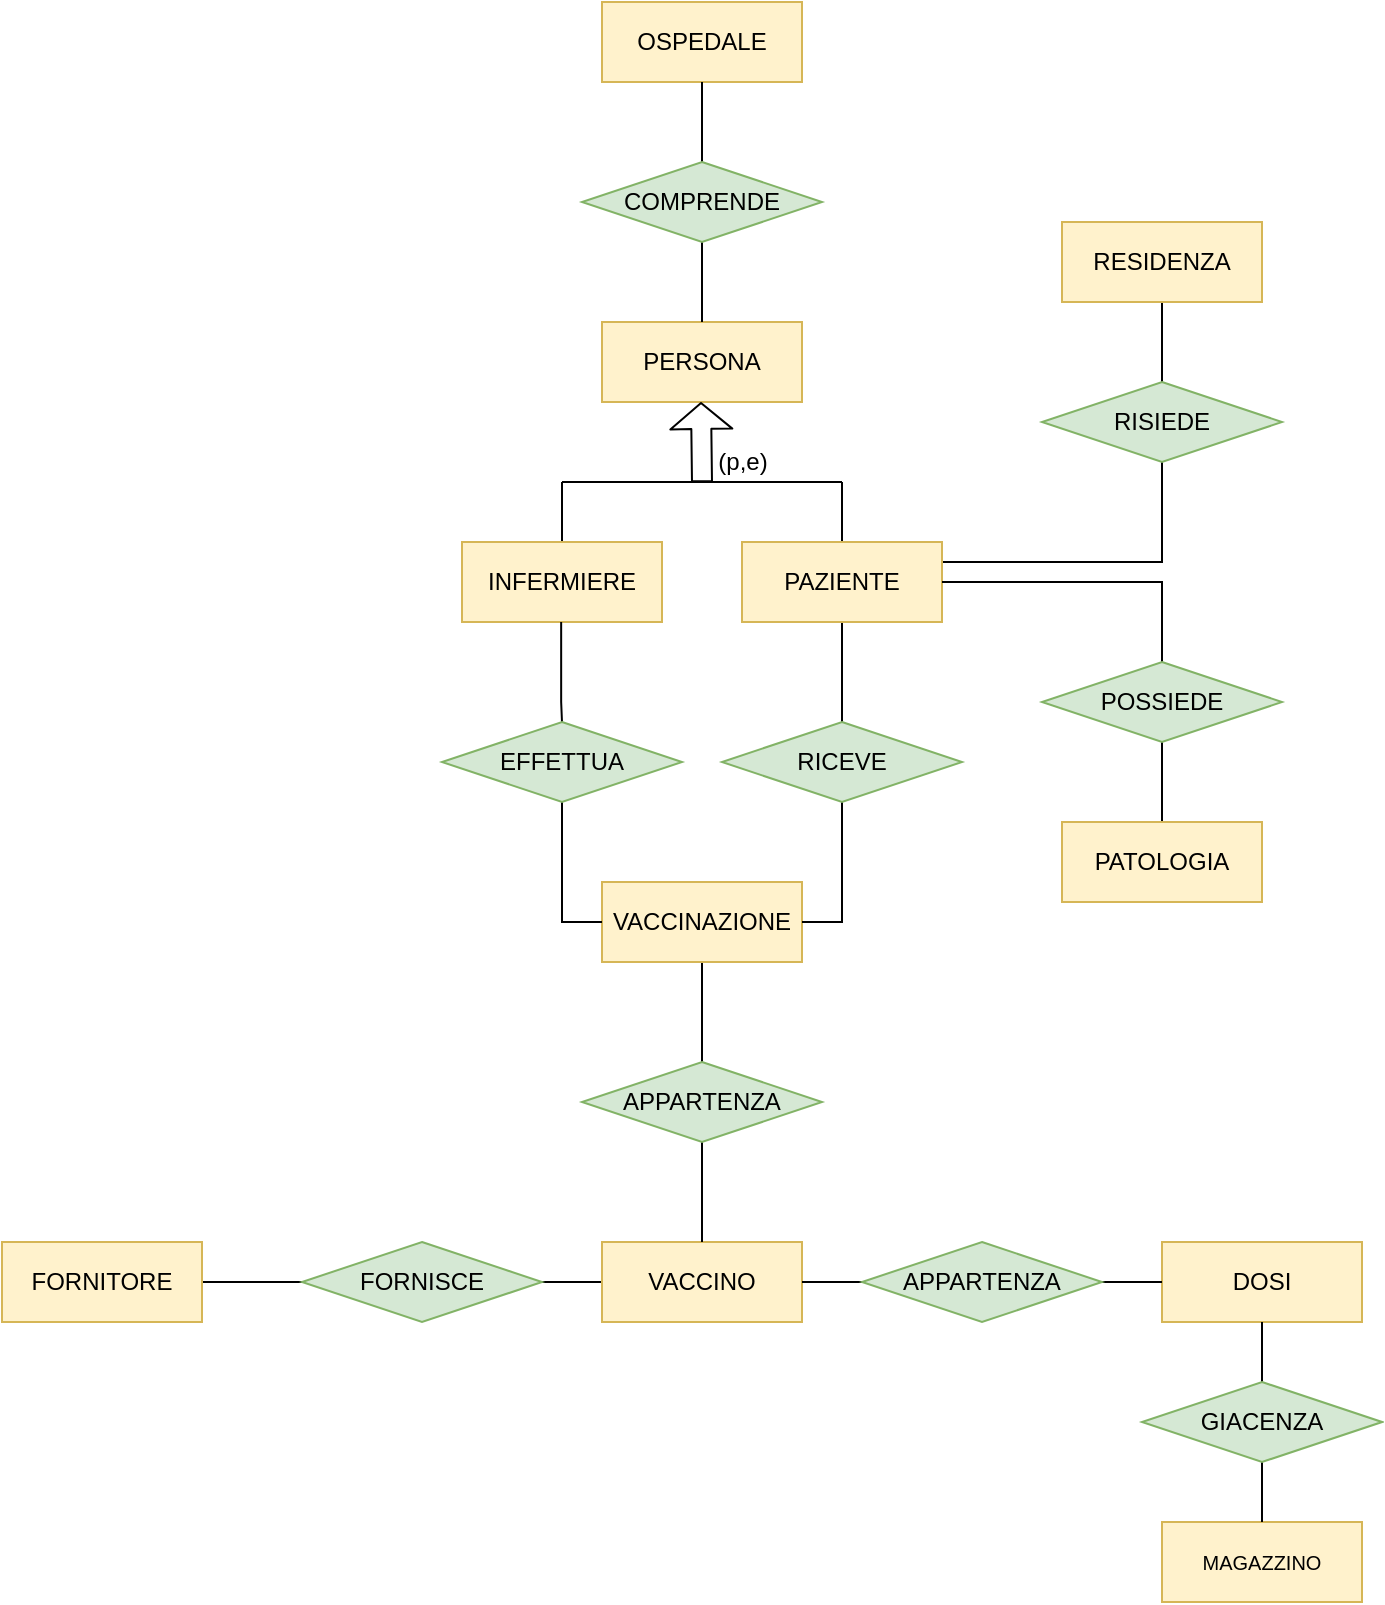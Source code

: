 <mxfile version="14.7.2" type="device"><diagram id="QwpxRbHj5w97bFRUTBR_" name="Page-1"><mxGraphModel dx="1038" dy="529" grid="1" gridSize="10" guides="1" tooltips="1" connect="1" arrows="1" fold="1" page="1" pageScale="1" pageWidth="827" pageHeight="1169" math="0" shadow="0"><root><mxCell id="0"/><mxCell id="1" parent="0"/><mxCell id="Xe21kcsSuxjwZ7p5yo0--1" value="PERSONA" style="whiteSpace=wrap;html=1;align=center;fillColor=#fff2cc;strokeColor=#d6b656;" parent="1" vertex="1"><mxGeometry x="350" y="250" width="100" height="40" as="geometry"/></mxCell><mxCell id="Xe21kcsSuxjwZ7p5yo0--44" value="&lt;font style=&quot;font-size: 12px&quot;&gt;OSPEDALE&lt;/font&gt;" style="whiteSpace=wrap;html=1;align=center;fontSize=9;fillColor=#fff2cc;strokeColor=#d6b656;" parent="1" vertex="1"><mxGeometry x="350" y="90" width="100" height="40" as="geometry"/></mxCell><mxCell id="Xe21kcsSuxjwZ7p5yo0--62" value="" style="shape=flexArrow;endArrow=classic;html=1;fontSize=9;endSize=4;" parent="1" edge="1"><mxGeometry width="50" height="50" relative="1" as="geometry"><mxPoint x="400" y="330" as="sourcePoint"/><mxPoint x="399.5" y="290" as="targetPoint"/></mxGeometry></mxCell><mxCell id="Xe21kcsSuxjwZ7p5yo0--63" value="" style="endArrow=none;html=1;fontSize=9;endSize=4;" parent="1" edge="1"><mxGeometry width="50" height="50" relative="1" as="geometry"><mxPoint x="330" y="330" as="sourcePoint"/><mxPoint x="470" y="330" as="targetPoint"/></mxGeometry></mxCell><mxCell id="Xe21kcsSuxjwZ7p5yo0--64" value="(p,e)" style="text;html=1;align=center;verticalAlign=middle;resizable=0;points=[];autosize=1;strokeColor=none;fontSize=12;" parent="1" vertex="1"><mxGeometry x="400" y="310" width="40" height="20" as="geometry"/></mxCell><mxCell id="Xe21kcsSuxjwZ7p5yo0--65" value="" style="endArrow=none;html=1;fontSize=12;endSize=4;" parent="1" edge="1"><mxGeometry width="50" height="50" relative="1" as="geometry"><mxPoint x="330" y="360" as="sourcePoint"/><mxPoint x="330" y="330" as="targetPoint"/><Array as="points"><mxPoint x="330" y="360"/></Array></mxGeometry></mxCell><mxCell id="Xe21kcsSuxjwZ7p5yo0--66" value="" style="endArrow=none;html=1;fontSize=12;endSize=4;" parent="1" edge="1"><mxGeometry width="50" height="50" relative="1" as="geometry"><mxPoint x="470" y="360" as="sourcePoint"/><mxPoint x="470" y="330" as="targetPoint"/><Array as="points"><mxPoint x="470" y="360"/></Array></mxGeometry></mxCell><mxCell id="Xe21kcsSuxjwZ7p5yo0--67" value="INFERMIERE" style="whiteSpace=wrap;html=1;align=center;fontSize=12;fillColor=#fff2cc;strokeColor=#d6b656;" parent="1" vertex="1"><mxGeometry x="280" y="360" width="100" height="40" as="geometry"/></mxCell><mxCell id="CdcIzGMXs0MId1UQs4R_-138" style="edgeStyle=orthogonalEdgeStyle;rounded=0;orthogonalLoop=1;jettySize=auto;html=1;exitX=0.5;exitY=1;exitDx=0;exitDy=0;entryX=0.5;entryY=0;entryDx=0;entryDy=0;endArrow=none;endFill=0;" parent="1" source="Xe21kcsSuxjwZ7p5yo0--69" target="CdcIzGMXs0MId1UQs4R_-136" edge="1"><mxGeometry relative="1" as="geometry"/></mxCell><mxCell id="AElARZ3GsdvuOjDlt3sg-101" style="edgeStyle=orthogonalEdgeStyle;rounded=0;orthogonalLoop=1;jettySize=auto;html=1;exitX=0.75;exitY=0;exitDx=0;exitDy=0;endArrow=none;endFill=0;entryX=0.5;entryY=1;entryDx=0;entryDy=0;" parent="1" source="Xe21kcsSuxjwZ7p5yo0--69" target="AElARZ3GsdvuOjDlt3sg-99" edge="1"><mxGeometry relative="1" as="geometry"><mxPoint x="620" y="320" as="targetPoint"/><Array as="points"><mxPoint x="495" y="370"/><mxPoint x="630" y="370"/></Array></mxGeometry></mxCell><mxCell id="Xe21kcsSuxjwZ7p5yo0--69" value="PAZIENTE" style="whiteSpace=wrap;html=1;align=center;fontSize=12;fillColor=#fff2cc;strokeColor=#d6b656;" parent="1" vertex="1"><mxGeometry x="420" y="360" width="100" height="40" as="geometry"/></mxCell><mxCell id="Xe21kcsSuxjwZ7p5yo0--84" style="edgeStyle=orthogonalEdgeStyle;rounded=0;orthogonalLoop=1;jettySize=auto;html=1;exitX=0.5;exitY=0;exitDx=0;exitDy=0;entryX=0.5;entryY=1;entryDx=0;entryDy=0;fontSize=9;startArrow=none;startFill=0;endArrow=none;endFill=0;endSize=4;" parent="1" source="Xe21kcsSuxjwZ7p5yo0--82" target="Xe21kcsSuxjwZ7p5yo0--44" edge="1"><mxGeometry relative="1" as="geometry"/></mxCell><mxCell id="Xe21kcsSuxjwZ7p5yo0--85" style="edgeStyle=orthogonalEdgeStyle;rounded=0;orthogonalLoop=1;jettySize=auto;html=1;exitX=0.5;exitY=1;exitDx=0;exitDy=0;entryX=0.5;entryY=0;entryDx=0;entryDy=0;fontSize=9;startArrow=none;startFill=0;endArrow=none;endFill=0;endSize=4;" parent="1" source="Xe21kcsSuxjwZ7p5yo0--82" target="Xe21kcsSuxjwZ7p5yo0--1" edge="1"><mxGeometry relative="1" as="geometry"/></mxCell><mxCell id="Xe21kcsSuxjwZ7p5yo0--82" value="&lt;span style=&quot;font-size: 12px&quot;&gt;COMPRENDE&lt;/span&gt;" style="shape=rhombus;perimeter=rhombusPerimeter;whiteSpace=wrap;html=1;align=center;fontSize=9;fillColor=#d5e8d4;strokeColor=#82b366;" parent="1" vertex="1"><mxGeometry x="340" y="170" width="120" height="40" as="geometry"/></mxCell><mxCell id="AElARZ3GsdvuOjDlt3sg-78" style="edgeStyle=orthogonalEdgeStyle;rounded=0;orthogonalLoop=1;jettySize=auto;html=1;exitX=0.5;exitY=1;exitDx=0;exitDy=0;entryX=0.5;entryY=0;entryDx=0;entryDy=0;endArrow=none;endFill=0;" parent="1" source="CdcIzGMXs0MId1UQs4R_-131" target="AElARZ3GsdvuOjDlt3sg-77" edge="1"><mxGeometry relative="1" as="geometry"/></mxCell><mxCell id="CdcIzGMXs0MId1UQs4R_-131" value="VACCINAZIONE" style="whiteSpace=wrap;html=1;align=center;fillColor=#fff2cc;strokeColor=#d6b656;" parent="1" vertex="1"><mxGeometry x="350" y="530" width="100" height="40" as="geometry"/></mxCell><mxCell id="CdcIzGMXs0MId1UQs4R_-133" value="" style="endArrow=none;html=1;rounded=0;entryX=0.5;entryY=0;entryDx=0;entryDy=0;" parent="1" target="CdcIzGMXs0MId1UQs4R_-134" edge="1"><mxGeometry relative="1" as="geometry"><mxPoint x="329.58" y="400" as="sourcePoint"/><mxPoint x="330" y="440" as="targetPoint"/><Array as="points"><mxPoint x="329.58" y="440"/></Array></mxGeometry></mxCell><mxCell id="CdcIzGMXs0MId1UQs4R_-135" style="edgeStyle=orthogonalEdgeStyle;rounded=0;orthogonalLoop=1;jettySize=auto;html=1;exitX=0.5;exitY=1;exitDx=0;exitDy=0;entryX=0;entryY=0.5;entryDx=0;entryDy=0;endArrow=none;endFill=0;" parent="1" source="CdcIzGMXs0MId1UQs4R_-134" target="CdcIzGMXs0MId1UQs4R_-131" edge="1"><mxGeometry relative="1" as="geometry"/></mxCell><mxCell id="CdcIzGMXs0MId1UQs4R_-134" value="EFFETTUA" style="shape=rhombus;perimeter=rhombusPerimeter;whiteSpace=wrap;html=1;align=center;fillColor=#d5e8d4;strokeColor=#82b366;" parent="1" vertex="1"><mxGeometry x="270" y="450" width="120" height="40" as="geometry"/></mxCell><mxCell id="CdcIzGMXs0MId1UQs4R_-139" style="edgeStyle=orthogonalEdgeStyle;rounded=0;orthogonalLoop=1;jettySize=auto;html=1;exitX=0.5;exitY=1;exitDx=0;exitDy=0;entryX=1;entryY=0.5;entryDx=0;entryDy=0;endArrow=none;endFill=0;" parent="1" source="CdcIzGMXs0MId1UQs4R_-136" target="CdcIzGMXs0MId1UQs4R_-131" edge="1"><mxGeometry relative="1" as="geometry"/></mxCell><mxCell id="CdcIzGMXs0MId1UQs4R_-136" value="RICEVE" style="shape=rhombus;perimeter=rhombusPerimeter;whiteSpace=wrap;html=1;align=center;fillColor=#d5e8d4;strokeColor=#82b366;" parent="1" vertex="1"><mxGeometry x="410" y="450" width="120" height="40" as="geometry"/></mxCell><mxCell id="AElARZ3GsdvuOjDlt3sg-83" value="" style="edgeStyle=orthogonalEdgeStyle;rounded=0;orthogonalLoop=1;jettySize=auto;html=1;endArrow=none;endFill=0;" parent="1" source="AElARZ3GsdvuOjDlt3sg-21" target="AElARZ3GsdvuOjDlt3sg-82" edge="1"><mxGeometry relative="1" as="geometry"/></mxCell><mxCell id="AElARZ3GsdvuOjDlt3sg-21" value="&lt;font style=&quot;font-size: 12px&quot;&gt;VACCINO&lt;/font&gt;" style="whiteSpace=wrap;html=1;align=center;fontSize=9;fillColor=#fff2cc;strokeColor=#d6b656;" parent="1" vertex="1"><mxGeometry x="350" y="710" width="100" height="40" as="geometry"/></mxCell><mxCell id="AElARZ3GsdvuOjDlt3sg-84" value="" style="edgeStyle=orthogonalEdgeStyle;rounded=0;orthogonalLoop=1;jettySize=auto;html=1;endArrow=none;endFill=0;" parent="1" source="AElARZ3GsdvuOjDlt3sg-36" target="AElARZ3GsdvuOjDlt3sg-82" edge="1"><mxGeometry relative="1" as="geometry"/></mxCell><mxCell id="AElARZ3GsdvuOjDlt3sg-36" value="&lt;font style=&quot;font-size: 12px&quot;&gt;FORNITORE&lt;/font&gt;" style="whiteSpace=wrap;html=1;align=center;fontSize=9;fillColor=#fff2cc;strokeColor=#d6b656;" parent="1" vertex="1"><mxGeometry x="50" y="710" width="100" height="40" as="geometry"/></mxCell><mxCell id="AElARZ3GsdvuOjDlt3sg-56" value="&lt;font size=&quot;1&quot;&gt;MAGAZZINO&lt;/font&gt;" style="whiteSpace=wrap;html=1;align=center;fontSize=9;fillColor=#fff2cc;strokeColor=#d6b656;" parent="1" vertex="1"><mxGeometry x="630" y="850" width="100" height="40" as="geometry"/></mxCell><mxCell id="AElARZ3GsdvuOjDlt3sg-76" value="DOSI" style="whiteSpace=wrap;html=1;align=center;fillColor=#fff2cc;strokeColor=#d6b656;" parent="1" vertex="1"><mxGeometry x="630" y="710" width="100" height="40" as="geometry"/></mxCell><mxCell id="AElARZ3GsdvuOjDlt3sg-79" value="" style="edgeStyle=orthogonalEdgeStyle;rounded=0;orthogonalLoop=1;jettySize=auto;html=1;endArrow=none;endFill=0;" parent="1" source="AElARZ3GsdvuOjDlt3sg-77" target="AElARZ3GsdvuOjDlt3sg-21" edge="1"><mxGeometry relative="1" as="geometry"/></mxCell><mxCell id="AElARZ3GsdvuOjDlt3sg-77" value="APPARTENZA" style="shape=rhombus;perimeter=rhombusPerimeter;whiteSpace=wrap;html=1;align=center;fillColor=#d5e8d4;strokeColor=#82b366;" parent="1" vertex="1"><mxGeometry x="340" y="620" width="120" height="40" as="geometry"/></mxCell><mxCell id="AElARZ3GsdvuOjDlt3sg-82" value="FORNISCE" style="shape=rhombus;perimeter=rhombusPerimeter;whiteSpace=wrap;html=1;align=center;fillColor=#d5e8d4;strokeColor=#82b366;" parent="1" vertex="1"><mxGeometry x="200" y="710" width="120" height="40" as="geometry"/></mxCell><mxCell id="AElARZ3GsdvuOjDlt3sg-86" value="" style="edgeStyle=orthogonalEdgeStyle;rounded=0;orthogonalLoop=1;jettySize=auto;html=1;endArrow=none;endFill=0;" parent="1" source="AElARZ3GsdvuOjDlt3sg-85" target="AElARZ3GsdvuOjDlt3sg-76" edge="1"><mxGeometry relative="1" as="geometry"/></mxCell><mxCell id="AElARZ3GsdvuOjDlt3sg-87" value="" style="edgeStyle=orthogonalEdgeStyle;rounded=0;orthogonalLoop=1;jettySize=auto;html=1;endArrow=none;endFill=0;" parent="1" source="AElARZ3GsdvuOjDlt3sg-85" target="AElARZ3GsdvuOjDlt3sg-21" edge="1"><mxGeometry relative="1" as="geometry"/></mxCell><mxCell id="AElARZ3GsdvuOjDlt3sg-85" value="APPARTENZA" style="shape=rhombus;perimeter=rhombusPerimeter;whiteSpace=wrap;html=1;align=center;fillColor=#d5e8d4;strokeColor=#82b366;" parent="1" vertex="1"><mxGeometry x="480" y="710" width="120" height="40" as="geometry"/></mxCell><mxCell id="AElARZ3GsdvuOjDlt3sg-89" value="" style="edgeStyle=orthogonalEdgeStyle;rounded=0;orthogonalLoop=1;jettySize=auto;html=1;endArrow=none;endFill=0;" parent="1" source="AElARZ3GsdvuOjDlt3sg-88" target="AElARZ3GsdvuOjDlt3sg-56" edge="1"><mxGeometry relative="1" as="geometry"/></mxCell><mxCell id="AElARZ3GsdvuOjDlt3sg-90" value="" style="edgeStyle=orthogonalEdgeStyle;rounded=0;orthogonalLoop=1;jettySize=auto;html=1;endArrow=none;endFill=0;" parent="1" source="AElARZ3GsdvuOjDlt3sg-88" target="AElARZ3GsdvuOjDlt3sg-76" edge="1"><mxGeometry relative="1" as="geometry"/></mxCell><mxCell id="AElARZ3GsdvuOjDlt3sg-88" value="GIACENZA" style="shape=rhombus;perimeter=rhombusPerimeter;whiteSpace=wrap;html=1;align=center;fillColor=#d5e8d4;strokeColor=#82b366;" parent="1" vertex="1"><mxGeometry x="620" y="780" width="120" height="40" as="geometry"/></mxCell><mxCell id="AElARZ3GsdvuOjDlt3sg-95" value="" style="edgeStyle=orthogonalEdgeStyle;rounded=0;orthogonalLoop=1;jettySize=auto;html=1;endArrow=none;endFill=0;" parent="1" source="AElARZ3GsdvuOjDlt3sg-93" target="AElARZ3GsdvuOjDlt3sg-94" edge="1"><mxGeometry relative="1" as="geometry"/></mxCell><mxCell id="AElARZ3GsdvuOjDlt3sg-96" value="" style="edgeStyle=orthogonalEdgeStyle;rounded=0;orthogonalLoop=1;jettySize=auto;html=1;endArrow=none;endFill=0;" parent="1" source="AElARZ3GsdvuOjDlt3sg-93" target="Xe21kcsSuxjwZ7p5yo0--69" edge="1"><mxGeometry relative="1" as="geometry"><Array as="points"><mxPoint x="630" y="380"/></Array></mxGeometry></mxCell><mxCell id="AElARZ3GsdvuOjDlt3sg-93" value="POSSIEDE" style="shape=rhombus;perimeter=rhombusPerimeter;whiteSpace=wrap;html=1;align=center;fillColor=#d5e8d4;strokeColor=#82b366;" parent="1" vertex="1"><mxGeometry x="570" y="420" width="120" height="40" as="geometry"/></mxCell><mxCell id="AElARZ3GsdvuOjDlt3sg-94" value="PATOLOGIA" style="whiteSpace=wrap;html=1;align=center;fontSize=12;fillColor=#fff2cc;strokeColor=#d6b656;" parent="1" vertex="1"><mxGeometry x="580" y="500" width="100" height="40" as="geometry"/></mxCell><mxCell id="AElARZ3GsdvuOjDlt3sg-103" value="" style="edgeStyle=orthogonalEdgeStyle;rounded=0;orthogonalLoop=1;jettySize=auto;html=1;endArrow=none;endFill=0;" parent="1" source="AElARZ3GsdvuOjDlt3sg-99" target="AElARZ3GsdvuOjDlt3sg-102" edge="1"><mxGeometry relative="1" as="geometry"/></mxCell><mxCell id="AElARZ3GsdvuOjDlt3sg-99" value="RISIEDE" style="shape=rhombus;perimeter=rhombusPerimeter;whiteSpace=wrap;html=1;align=center;fillColor=#d5e8d4;strokeColor=#82b366;" parent="1" vertex="1"><mxGeometry x="570" y="280" width="120" height="40" as="geometry"/></mxCell><mxCell id="AElARZ3GsdvuOjDlt3sg-102" value="RESIDENZA" style="whiteSpace=wrap;html=1;align=center;fontSize=12;fillColor=#fff2cc;strokeColor=#d6b656;" parent="1" vertex="1"><mxGeometry x="580" y="200" width="100" height="40" as="geometry"/></mxCell></root></mxGraphModel></diagram></mxfile>